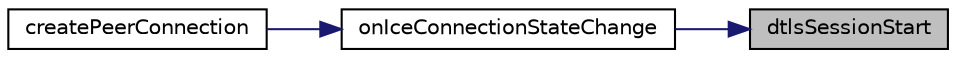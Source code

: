 digraph "dtlsSessionStart"
{
 // LATEX_PDF_SIZE
  edge [fontname="Helvetica",fontsize="10",labelfontname="Helvetica",labelfontsize="10"];
  node [fontname="Helvetica",fontsize="10",shape=record];
  rankdir="RL";
  Node1 [label="dtlsSessionStart",height=0.2,width=0.4,color="black", fillcolor="grey75", style="filled", fontcolor="black",tooltip=" "];
  Node1 -> Node2 [dir="back",color="midnightblue",fontsize="10",style="solid",fontname="Helvetica"];
  Node2 [label="onIceConnectionStateChange",height=0.2,width=0.4,color="black", fillcolor="white", style="filled",URL="$PeerConnection_8c.html#a0a0385b5afef472a439ff5d8d8d7c1a0",tooltip=" "];
  Node2 -> Node3 [dir="back",color="midnightblue",fontsize="10",style="solid",fontname="Helvetica"];
  Node3 [label="createPeerConnection",height=0.2,width=0.4,color="black", fillcolor="white", style="filled",URL="$group__PublicMemberFunctions.html#gada972c66438c7e7c82e1db0cfe2b2640",tooltip=" "];
}
